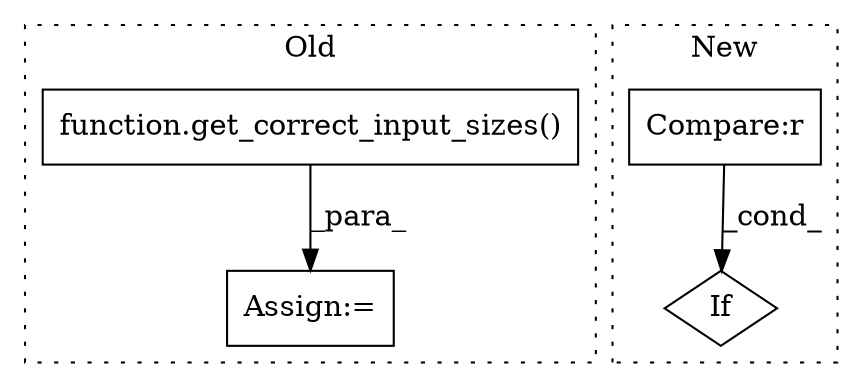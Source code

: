 digraph G {
subgraph cluster0 {
1 [label="function.get_correct_input_sizes()" a="75" s="8151,8185" l="24,1" shape="box"];
4 [label="Assign:=" a="68" s="8200" l="3" shape="box"];
label = "Old";
style="dotted";
}
subgraph cluster1 {
2 [label="If" a="96" s="8799" l="3" shape="diamond"];
3 [label="Compare:r" a="40" s="8802" l="9" shape="box"];
label = "New";
style="dotted";
}
1 -> 4 [label="_para_"];
3 -> 2 [label="_cond_"];
}